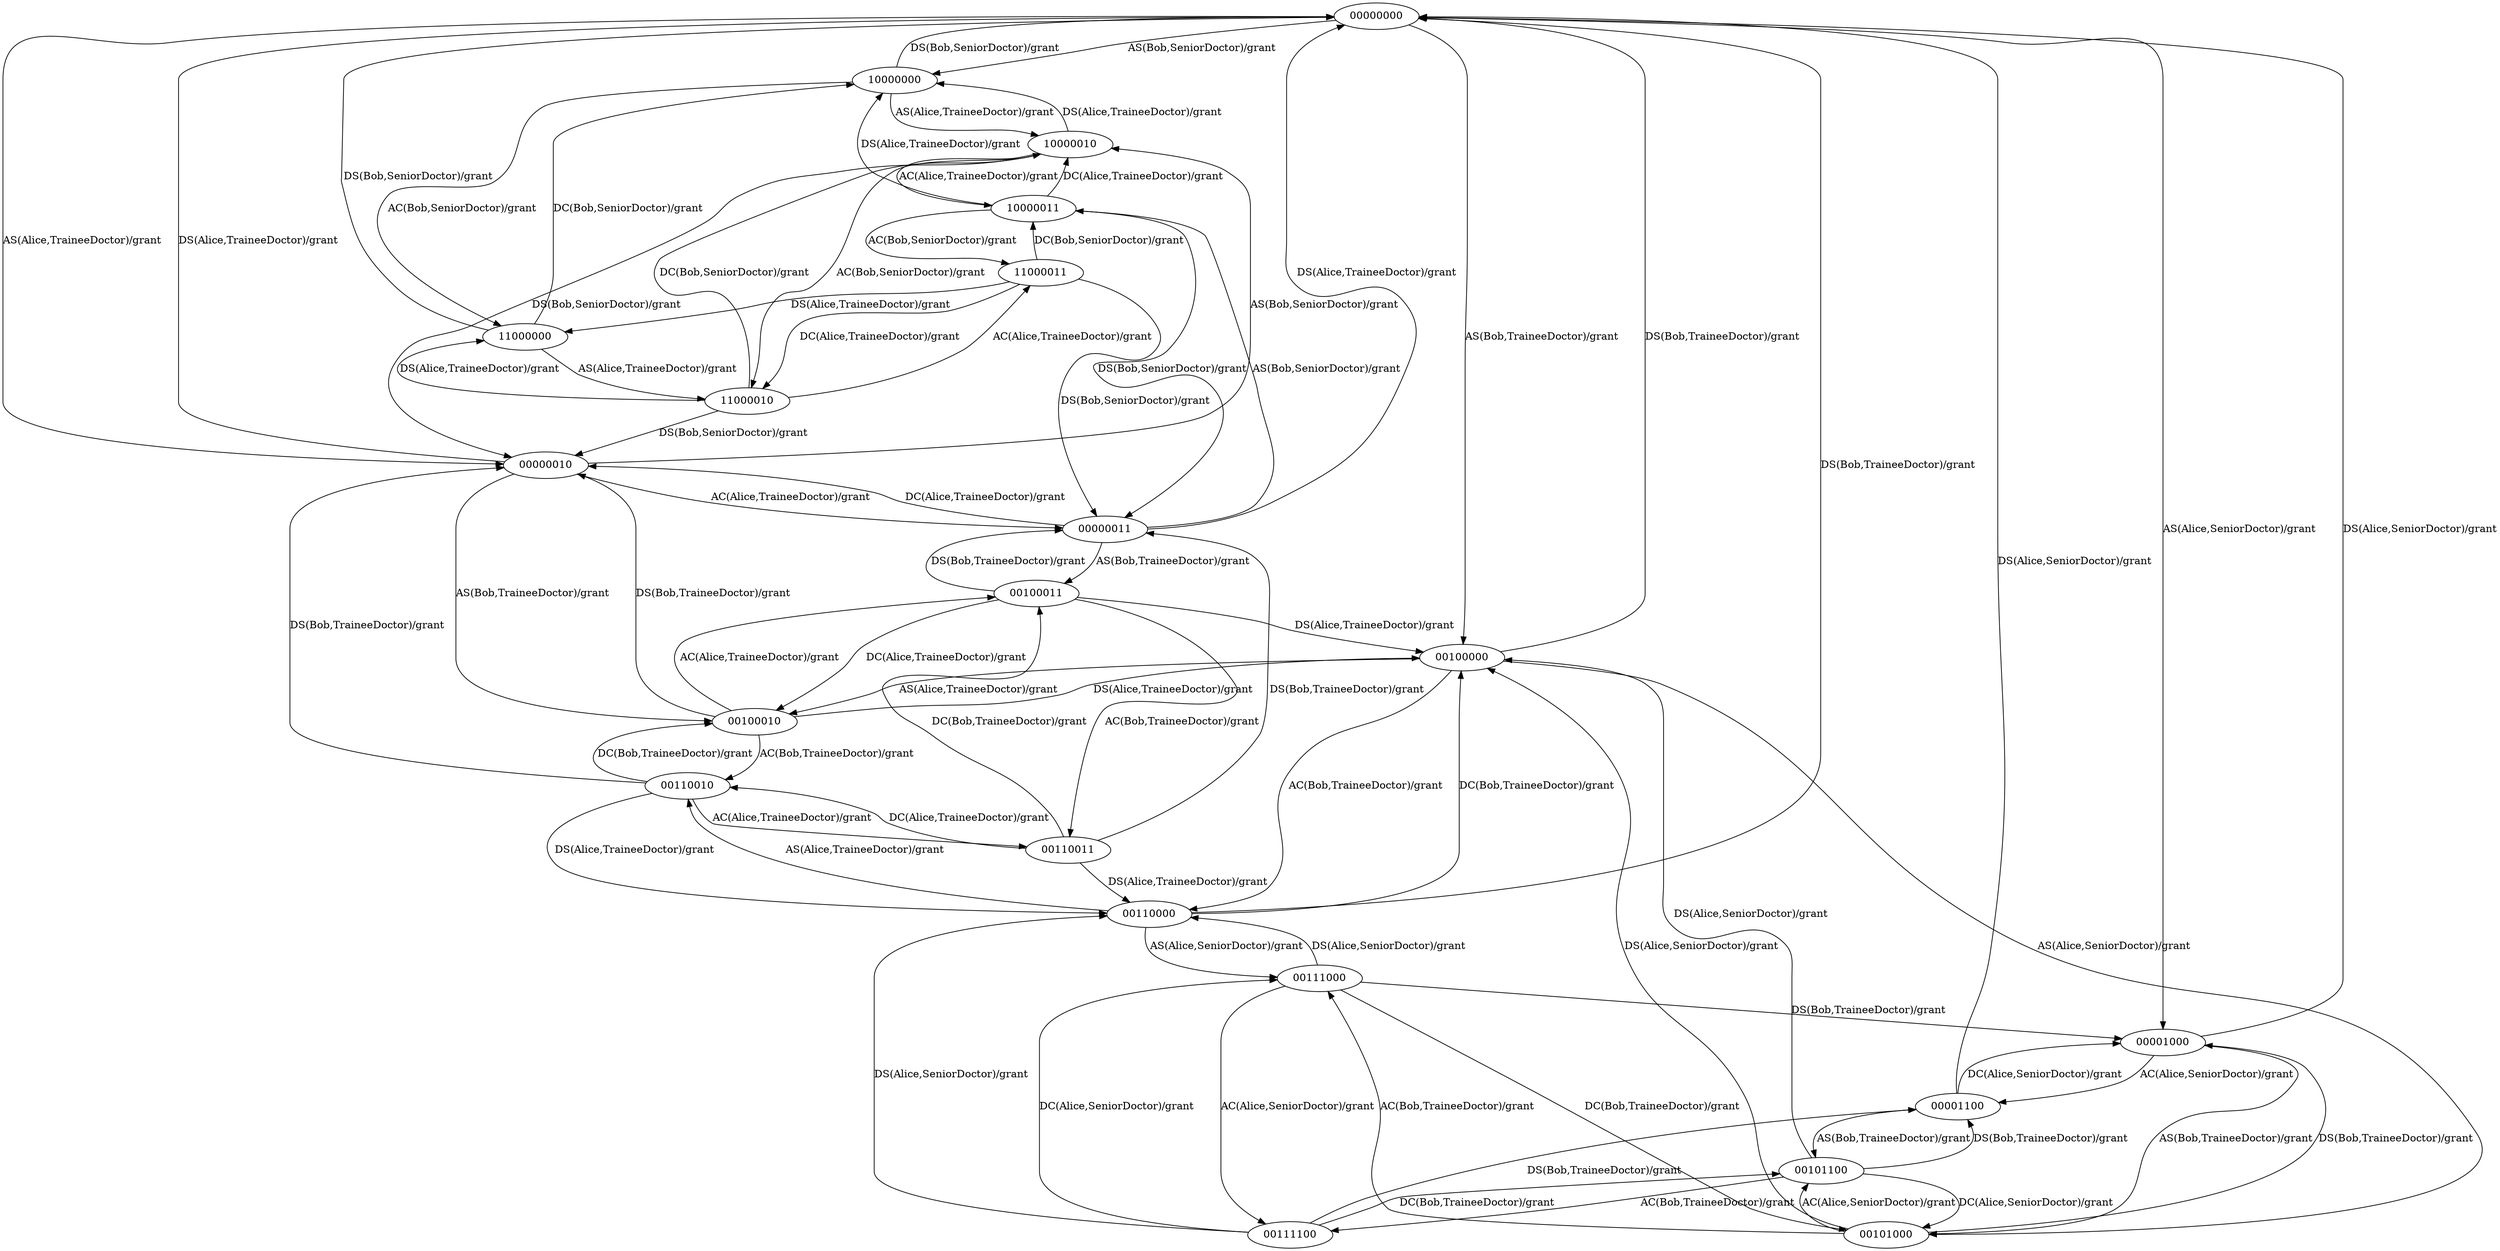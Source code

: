 digraph rbac2Fsm {
  00000000 -> 10000000 [ label ="AS(Bob,SeniorDoctor)/grant"];
  00000000 -> 00001000 [ label ="AS(Alice,SeniorDoctor)/grant"];
  00000000 -> 00100000 [ label ="AS(Bob,TraineeDoctor)/grant"];
  00000000 -> 00000010 [ label ="AS(Alice,TraineeDoctor)/grant"];
  10000000 -> 00000000 [ label ="DS(Bob,SeniorDoctor)/grant"];
  10000000 -> 11000000 [ label ="AC(Bob,SeniorDoctor)/grant"];
  00000010 -> 10000010 [ label ="AS(Bob,SeniorDoctor)/grant"];
  00100000 -> 00101000 [ label ="AS(Alice,SeniorDoctor)/grant"];
  00001000 -> 00000000 [ label ="DS(Alice,SeniorDoctor)/grant"];
  10000000 -> 10000010 [ label ="AS(Alice,TraineeDoctor)/grant"];
  00001000 -> 00001100 [ label ="AC(Alice,SeniorDoctor)/grant"];
  00100000 -> 00000000 [ label ="DS(Bob,TraineeDoctor)/grant"];
  00100000 -> 00110000 [ label ="AC(Bob,TraineeDoctor)/grant"];
  00000010 -> 00100010 [ label ="AS(Bob,TraineeDoctor)/grant"];
  00100000 -> 00100010 [ label ="AS(Alice,TraineeDoctor)/grant"];
  00001000 -> 00101000 [ label ="AS(Bob,TraineeDoctor)/grant"];
  00000010 -> 00000000 [ label ="DS(Alice,TraineeDoctor)/grant"];
  00000010 -> 00000011 [ label ="AC(Alice,TraineeDoctor)/grant"];
  11000000 -> 00000000 [ label ="DS(Bob,SeniorDoctor)/grant"];
  11000000 -> 10000000 [ label ="DC(Bob,SeniorDoctor)/grant"];
  10000010 -> 00000010 [ label ="DS(Bob,SeniorDoctor)/grant"];
  00101000 -> 00100000 [ label ="DS(Alice,SeniorDoctor)/grant"];
  00101000 -> 00101100 [ label ="AC(Alice,SeniorDoctor)/grant"];
  11000000 -> 11000010 [ label ="AS(Alice,TraineeDoctor)/grant"];
  10000010 -> 11000010 [ label ="AC(Bob,SeniorDoctor)/grant"];
  00001100 -> 00000000 [ label ="DS(Alice,SeniorDoctor)/grant"];
  00001100 -> 00001000 [ label ="DC(Alice,SeniorDoctor)/grant"];
  00001100 -> 00101100 [ label ="AS(Bob,TraineeDoctor)/grant"];
  00000011 -> 10000011 [ label ="AS(Bob,SeniorDoctor)/grant"];
  00101000 -> 00001000 [ label ="DS(Bob,TraineeDoctor)/grant"];
  00110000 -> 00111000 [ label ="AS(Alice,SeniorDoctor)/grant"];
  00101000 -> 00111000 [ label ="AC(Bob,TraineeDoctor)/grant"];
  10000010 -> 10000000 [ label ="DS(Alice,TraineeDoctor)/grant"];
  00110000 -> 00000000 [ label ="DS(Bob,TraineeDoctor)/grant"];
  10000010 -> 10000011 [ label ="AC(Alice,TraineeDoctor)/grant"];
  00100010 -> 00000010 [ label ="DS(Bob,TraineeDoctor)/grant"];
  00000011 -> 00100011 [ label ="AS(Bob,TraineeDoctor)/grant"];
  00110000 -> 00100000 [ label ="DC(Bob,TraineeDoctor)/grant"];
  00100010 -> 00110010 [ label ="AC(Bob,TraineeDoctor)/grant"];
  00110000 -> 00110010 [ label ="AS(Alice,TraineeDoctor)/grant"];
  00100010 -> 00100000 [ label ="DS(Alice,TraineeDoctor)/grant"];
  00000011 -> 00000000 [ label ="DS(Alice,TraineeDoctor)/grant"];
  00100010 -> 00100011 [ label ="AC(Alice,TraineeDoctor)/grant"];
  00000011 -> 00000010 [ label ="DC(Alice,TraineeDoctor)/grant"];
  10000011 -> 00000011 [ label ="DS(Bob,SeniorDoctor)/grant"];
  10000011 -> 11000011 [ label ="AC(Bob,SeniorDoctor)/grant"];
  11000010 -> 00000010 [ label ="DS(Bob,SeniorDoctor)/grant"];
  00111000 -> 00110000 [ label ="DS(Alice,SeniorDoctor)/grant"];
  00111000 -> 00111100 [ label ="AC(Alice,SeniorDoctor)/grant"];
  11000010 -> 10000010 [ label ="DC(Bob,SeniorDoctor)/grant"];
  00101100 -> 00100000 [ label ="DS(Alice,SeniorDoctor)/grant"];
  00101100 -> 00101000 [ label ="DC(Alice,SeniorDoctor)/grant"];
  00111000 -> 00001000 [ label ="DS(Bob,TraineeDoctor)/grant"];
  00100011 -> 00000011 [ label ="DS(Bob,TraineeDoctor)/grant"];
  00100011 -> 00110011 [ label ="AC(Bob,TraineeDoctor)/grant"];
  00100011 -> 00100000 [ label ="DS(Alice,TraineeDoctor)/grant"];
  00101100 -> 00001100 [ label ="DS(Bob,TraineeDoctor)/grant"];
  00101100 -> 00111100 [ label ="AC(Bob,TraineeDoctor)/grant"];
  00111000 -> 00101000 [ label ="DC(Bob,TraineeDoctor)/grant"];
  00110010 -> 00000010 [ label ="DS(Bob,TraineeDoctor)/grant"];
  00100011 -> 00100010 [ label ="DC(Alice,TraineeDoctor)/grant"];
  00110010 -> 00100010 [ label ="DC(Bob,TraineeDoctor)/grant"];
  11000010 -> 11000000 [ label ="DS(Alice,TraineeDoctor)/grant"];
  11000010 -> 11000011 [ label ="AC(Alice,TraineeDoctor)/grant"];
  10000011 -> 10000000 [ label ="DS(Alice,TraineeDoctor)/grant"];
  00110010 -> 00110000 [ label ="DS(Alice,TraineeDoctor)/grant"];
  10000011 -> 10000010 [ label ="DC(Alice,TraineeDoctor)/grant"];
  00110010 -> 00110011 [ label ="AC(Alice,TraineeDoctor)/grant"];
  11000011 -> 00000011 [ label ="DS(Bob,SeniorDoctor)/grant"];
  11000011 -> 10000011 [ label ="DC(Bob,SeniorDoctor)/grant"];
  00111100 -> 00110000 [ label ="DS(Alice,SeniorDoctor)/grant"];
  00111100 -> 00111000 [ label ="DC(Alice,SeniorDoctor)/grant"];
  00111100 -> 00001100 [ label ="DS(Bob,TraineeDoctor)/grant"];
  11000011 -> 11000000 [ label ="DS(Alice,TraineeDoctor)/grant"];
  00111100 -> 00101100 [ label ="DC(Bob,TraineeDoctor)/grant"];
  11000011 -> 11000010 [ label ="DC(Alice,TraineeDoctor)/grant"];
  00110011 -> 00000011 [ label ="DS(Bob,TraineeDoctor)/grant"];
  00110011 -> 00100011 [ label ="DC(Bob,TraineeDoctor)/grant"];
  00110011 -> 00110000 [ label ="DS(Alice,TraineeDoctor)/grant"];
  00110011 -> 00110010 [ label ="DC(Alice,TraineeDoctor)/grant"];
}
